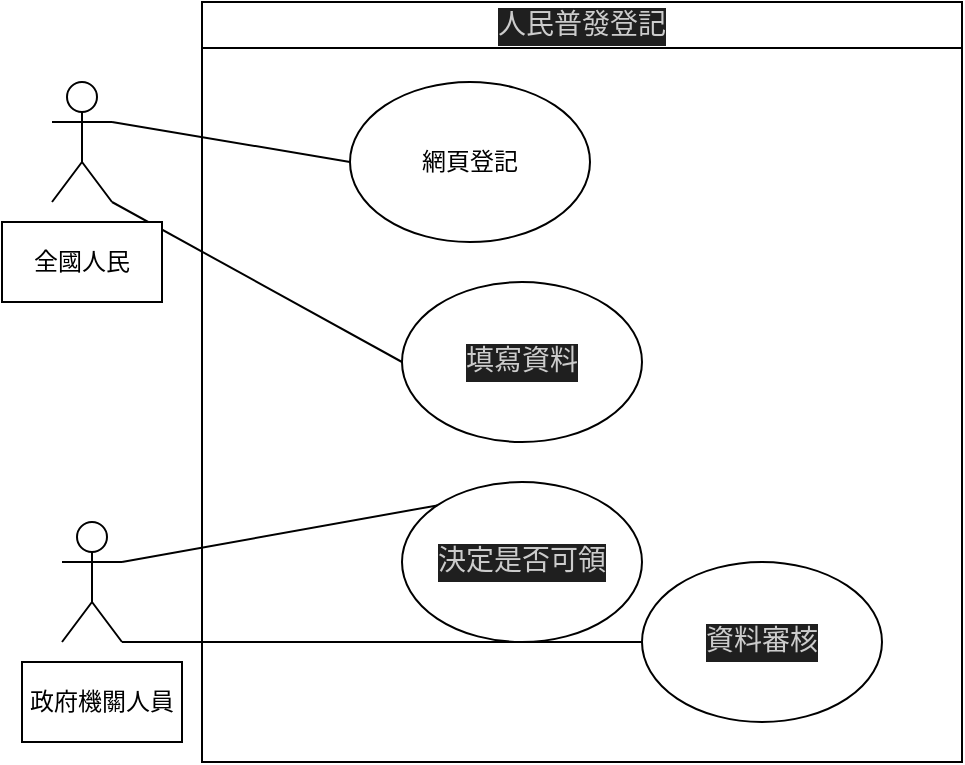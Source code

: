 <mxfile>
    <diagram id="1XKRIWq0MnupQi0q4YGS" name="第1頁">
        <mxGraphModel dx="1130" dy="787" grid="1" gridSize="10" guides="1" tooltips="1" connect="1" arrows="1" fold="1" page="1" pageScale="1" pageWidth="827" pageHeight="1169" math="0" shadow="0">
            <root>
                <mxCell id="0"/>
                <mxCell id="1" parent="0"/>
                <mxCell id="2" value="&lt;div style=&quot;color: rgb(204, 204, 204); background-color: rgb(31, 31, 31); font-family: Consolas, &amp;quot;Courier New&amp;quot;, monospace; font-weight: normal; font-size: 14px; line-height: 19px;&quot;&gt;人民普發登記&lt;/div&gt;" style="swimlane;whiteSpace=wrap;html=1;" parent="1" vertex="1">
                    <mxGeometry x="220" y="170" width="380" height="380" as="geometry"/>
                </mxCell>
                <mxCell id="7" value="網頁登記" style="ellipse;whiteSpace=wrap;html=1;" parent="2" vertex="1">
                    <mxGeometry x="74" y="40" width="120" height="80" as="geometry"/>
                </mxCell>
                <mxCell id="9" value="&lt;div style=&quot;color: rgb(204, 204, 204); background-color: rgb(31, 31, 31); font-family: Consolas, &amp;quot;Courier New&amp;quot;, monospace; font-size: 14px; line-height: 19px;&quot;&gt;填寫資料&lt;/div&gt;" style="ellipse;whiteSpace=wrap;html=1;" parent="2" vertex="1">
                    <mxGeometry x="100" y="140" width="120" height="80" as="geometry"/>
                </mxCell>
                <mxCell id="10" value="&lt;div style=&quot;color: rgb(204, 204, 204); background-color: rgb(31, 31, 31); font-family: Consolas, &amp;quot;Courier New&amp;quot;, monospace; font-size: 14px; line-height: 19px;&quot;&gt;&lt;div style=&quot;line-height: 19px;&quot;&gt;決定是否可領&lt;/div&gt;&lt;/div&gt;" style="ellipse;whiteSpace=wrap;html=1;" parent="2" vertex="1">
                    <mxGeometry x="100" y="240" width="120" height="80" as="geometry"/>
                </mxCell>
                <mxCell id="11" value="&lt;div style=&quot;color: rgb(204, 204, 204); background-color: rgb(31, 31, 31); font-family: Consolas, &amp;quot;Courier New&amp;quot;, monospace; font-size: 14px; line-height: 19px;&quot;&gt;&lt;div style=&quot;line-height: 19px;&quot;&gt;資料審核&lt;/div&gt;&lt;/div&gt;" style="ellipse;whiteSpace=wrap;html=1;" parent="2" vertex="1">
                    <mxGeometry x="220" y="280" width="120" height="80" as="geometry"/>
                </mxCell>
                <mxCell id="8" style="edgeStyle=none;html=1;exitX=1;exitY=0.333;exitDx=0;exitDy=0;exitPerimeter=0;entryX=0;entryY=0.5;entryDx=0;entryDy=0;endArrow=none;endFill=0;" parent="1" source="3" target="7" edge="1">
                    <mxGeometry relative="1" as="geometry"/>
                </mxCell>
                <mxCell id="12" style="edgeStyle=none;html=1;exitX=1;exitY=1;exitDx=0;exitDy=0;exitPerimeter=0;entryX=0;entryY=0.5;entryDx=0;entryDy=0;endArrow=none;endFill=0;" parent="1" source="3" target="9" edge="1">
                    <mxGeometry relative="1" as="geometry"/>
                </mxCell>
                <mxCell id="3" value="Actor" style="shape=umlActor;verticalLabelPosition=bottom;verticalAlign=top;html=1;outlineConnect=0;textOpacity=0;" parent="1" vertex="1">
                    <mxGeometry x="145" y="210" width="30" height="60" as="geometry"/>
                </mxCell>
                <mxCell id="13" style="edgeStyle=none;html=1;exitX=1;exitY=0.333;exitDx=0;exitDy=0;exitPerimeter=0;entryX=0;entryY=0;entryDx=0;entryDy=0;endArrow=none;endFill=0;" parent="1" source="4" target="10" edge="1">
                    <mxGeometry relative="1" as="geometry"/>
                </mxCell>
                <mxCell id="14" style="edgeStyle=none;html=1;exitX=1;exitY=1;exitDx=0;exitDy=0;exitPerimeter=0;entryX=0;entryY=0.5;entryDx=0;entryDy=0;endArrow=none;endFill=0;" parent="1" source="4" target="11" edge="1">
                    <mxGeometry relative="1" as="geometry"/>
                </mxCell>
                <mxCell id="4" value="Actor" style="shape=umlActor;verticalLabelPosition=bottom;verticalAlign=top;html=1;outlineConnect=0;textOpacity=0;" parent="1" vertex="1">
                    <mxGeometry x="150" y="430" width="30" height="60" as="geometry"/>
                </mxCell>
                <mxCell id="5" value="全國人民" style="rounded=0;whiteSpace=wrap;html=1;" parent="1" vertex="1">
                    <mxGeometry x="120" y="280" width="80" height="40" as="geometry"/>
                </mxCell>
                <mxCell id="6" value="政府機關人員" style="rounded=0;whiteSpace=wrap;html=1;" parent="1" vertex="1">
                    <mxGeometry x="130" y="500" width="80" height="40" as="geometry"/>
                </mxCell>
            </root>
        </mxGraphModel>
    </diagram>
    <diagram id="D2xrV8CnUasDP-INKSj6" name="第2頁">
        <mxGraphModel dx="1130" dy="531" grid="1" gridSize="10" guides="1" tooltips="1" connect="1" arrows="1" fold="1" page="1" pageScale="1" pageWidth="827" pageHeight="1169" math="0" shadow="0">
            <root>
                <mxCell id="0"/>
                <mxCell id="1" parent="0"/>
                <mxCell id="qTqv0NEb7vhoVkKzK9NJ-1" value="全國人民" style="swimlane;fontStyle=0;childLayout=stackLayout;horizontal=1;startSize=30;horizontalStack=0;resizeParent=1;resizeParentMax=0;resizeLast=0;collapsible=1;marginBottom=0;whiteSpace=wrap;html=1;" parent="1" vertex="1">
                    <mxGeometry x="80" y="300" width="140" height="120" as="geometry"/>
                </mxCell>
                <mxCell id="qTqv0NEb7vhoVkKzK9NJ-2" value="申請" style="text;strokeColor=none;fillColor=none;align=left;verticalAlign=middle;spacingLeft=4;spacingRight=4;overflow=hidden;points=[[0,0.5],[1,0.5]];portConstraint=eastwest;rotatable=0;whiteSpace=wrap;html=1;" parent="qTqv0NEb7vhoVkKzK9NJ-1" vertex="1">
                    <mxGeometry y="30" width="140" height="30" as="geometry"/>
                </mxCell>
                <mxCell id="qTqv0NEb7vhoVkKzK9NJ-3" value="身分證" style="text;strokeColor=none;fillColor=none;align=left;verticalAlign=middle;spacingLeft=4;spacingRight=4;overflow=hidden;points=[[0,0.5],[1,0.5]];portConstraint=eastwest;rotatable=0;whiteSpace=wrap;html=1;" parent="qTqv0NEb7vhoVkKzK9NJ-1" vertex="1">
                    <mxGeometry y="60" width="140" height="30" as="geometry"/>
                </mxCell>
                <mxCell id="qTqv0NEb7vhoVkKzK9NJ-4" value="金融號" style="text;strokeColor=none;fillColor=none;align=left;verticalAlign=middle;spacingLeft=4;spacingRight=4;overflow=hidden;points=[[0,0.5],[1,0.5]];portConstraint=eastwest;rotatable=0;whiteSpace=wrap;html=1;" parent="qTqv0NEb7vhoVkKzK9NJ-1" vertex="1">
                    <mxGeometry y="90" width="140" height="30" as="geometry"/>
                </mxCell>
                <mxCell id="Y8S5fIc3tDUwMqBj66Iu-1" value="政府人員" style="swimlane;fontStyle=0;childLayout=stackLayout;horizontal=1;startSize=30;horizontalStack=0;resizeParent=1;resizeParentMax=0;resizeLast=0;collapsible=1;marginBottom=0;whiteSpace=wrap;html=1;" parent="1" vertex="1">
                    <mxGeometry x="510" y="330" width="140" height="90" as="geometry"/>
                </mxCell>
                <mxCell id="Y8S5fIc3tDUwMqBj66Iu-2" value="核對" style="text;strokeColor=none;fillColor=none;align=left;verticalAlign=middle;spacingLeft=4;spacingRight=4;overflow=hidden;points=[[0,0.5],[1,0.5]];portConstraint=eastwest;rotatable=0;whiteSpace=wrap;html=1;" parent="Y8S5fIc3tDUwMqBj66Iu-1" vertex="1">
                    <mxGeometry y="30" width="140" height="30" as="geometry"/>
                </mxCell>
                <mxCell id="Y8S5fIc3tDUwMqBj66Iu-3" value="接受" style="text;strokeColor=none;fillColor=none;align=left;verticalAlign=middle;spacingLeft=4;spacingRight=4;overflow=hidden;points=[[0,0.5],[1,0.5]];portConstraint=eastwest;rotatable=0;whiteSpace=wrap;html=1;" parent="Y8S5fIc3tDUwMqBj66Iu-1" vertex="1">
                    <mxGeometry y="60" width="140" height="30" as="geometry"/>
                </mxCell>
                <mxCell id="Y8S5fIc3tDUwMqBj66Iu-5" value="金融單位" style="swimlane;fontStyle=0;childLayout=stackLayout;horizontal=1;startSize=30;horizontalStack=0;resizeParent=1;resizeParentMax=0;resizeLast=0;collapsible=1;marginBottom=0;whiteSpace=wrap;html=1;" parent="1" vertex="1">
                    <mxGeometry x="680" y="460" width="140" height="60" as="geometry"/>
                </mxCell>
                <mxCell id="Y8S5fIc3tDUwMqBj66Iu-6" value="發錢" style="text;strokeColor=none;fillColor=none;align=left;verticalAlign=middle;spacingLeft=4;spacingRight=4;overflow=hidden;points=[[0,0.5],[1,0.5]];portConstraint=eastwest;rotatable=0;whiteSpace=wrap;html=1;" parent="Y8S5fIc3tDUwMqBj66Iu-5" vertex="1">
                    <mxGeometry y="30" width="140" height="30" as="geometry"/>
                </mxCell>
                <mxCell id="eBwBCqxL6Im66Ot7wz98-1" value="申請" style="swimlane;fontStyle=0;childLayout=stackLayout;horizontal=1;startSize=30;horizontalStack=0;resizeParent=1;resizeParentMax=0;resizeLast=0;collapsible=1;marginBottom=0;whiteSpace=wrap;html=1;" parent="1" vertex="1">
                    <mxGeometry x="274" y="300" width="140" height="120" as="geometry"/>
                </mxCell>
                <mxCell id="eBwBCqxL6Im66Ot7wz98-2" value="健保號" style="text;strokeColor=none;fillColor=none;align=left;verticalAlign=middle;spacingLeft=4;spacingRight=4;overflow=hidden;points=[[0,0.5],[1,0.5]];portConstraint=eastwest;rotatable=0;whiteSpace=wrap;html=1;" parent="eBwBCqxL6Im66Ot7wz98-1" vertex="1">
                    <mxGeometry y="30" width="140" height="30" as="geometry"/>
                </mxCell>
                <mxCell id="eBwBCqxL6Im66Ot7wz98-3" value="身分證" style="text;strokeColor=none;fillColor=none;align=left;verticalAlign=middle;spacingLeft=4;spacingRight=4;overflow=hidden;points=[[0,0.5],[1,0.5]];portConstraint=eastwest;rotatable=0;whiteSpace=wrap;html=1;" parent="eBwBCqxL6Im66Ot7wz98-1" vertex="1">
                    <mxGeometry y="60" width="140" height="30" as="geometry"/>
                </mxCell>
                <mxCell id="eBwBCqxL6Im66Ot7wz98-4" value="金融號" style="text;strokeColor=none;fillColor=none;align=left;verticalAlign=middle;spacingLeft=4;spacingRight=4;overflow=hidden;points=[[0,0.5],[1,0.5]];portConstraint=eastwest;rotatable=0;whiteSpace=wrap;html=1;" parent="eBwBCqxL6Im66Ot7wz98-1" vertex="1">
                    <mxGeometry y="90" width="140" height="30" as="geometry"/>
                </mxCell>
                <mxCell id="eBwBCqxL6Im66Ot7wz98-5" style="edgeStyle=none;html=1;exitX=1;exitY=0.5;exitDx=0;exitDy=0;entryX=0;entryY=0.5;entryDx=0;entryDy=0;endArrow=none;endFill=0;" parent="1" source="qTqv0NEb7vhoVkKzK9NJ-3" target="eBwBCqxL6Im66Ot7wz98-3" edge="1">
                    <mxGeometry relative="1" as="geometry"/>
                </mxCell>
                <mxCell id="eBwBCqxL6Im66Ot7wz98-6" style="edgeStyle=none;html=1;exitX=1;exitY=0.5;exitDx=0;exitDy=0;entryX=0;entryY=0.5;entryDx=0;entryDy=0;endArrow=none;endFill=0;" parent="1" source="eBwBCqxL6Im66Ot7wz98-3" target="Y8S5fIc3tDUwMqBj66Iu-1" edge="1">
                    <mxGeometry relative="1" as="geometry"/>
                </mxCell>
                <mxCell id="eBwBCqxL6Im66Ot7wz98-8" style="edgeStyle=none;html=1;exitX=1;exitY=0.5;exitDx=0;exitDy=0;entryX=0.5;entryY=0;entryDx=0;entryDy=0;endArrow=none;endFill=0;" parent="1" source="Y8S5fIc3tDUwMqBj66Iu-2" target="Y8S5fIc3tDUwMqBj66Iu-5" edge="1">
                    <mxGeometry relative="1" as="geometry">
                        <Array as="points">
                            <mxPoint x="750" y="380"/>
                        </Array>
                    </mxGeometry>
                </mxCell>
            </root>
        </mxGraphModel>
    </diagram>
</mxfile>